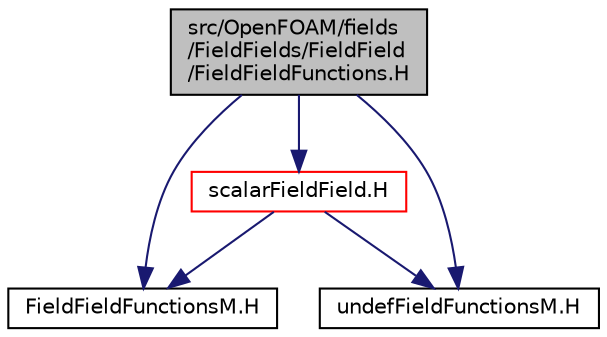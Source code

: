 digraph "src/OpenFOAM/fields/FieldFields/FieldField/FieldFieldFunctions.H"
{
  bgcolor="transparent";
  edge [fontname="Helvetica",fontsize="10",labelfontname="Helvetica",labelfontsize="10"];
  node [fontname="Helvetica",fontsize="10",shape=record];
  Node0 [label="src/OpenFOAM/fields\l/FieldFields/FieldField\l/FieldFieldFunctions.H",height=0.2,width=0.4,color="black", fillcolor="grey75", style="filled", fontcolor="black"];
  Node0 -> Node1 [color="midnightblue",fontsize="10",style="solid",fontname="Helvetica"];
  Node1 [label="scalarFieldField.H",height=0.2,width=0.4,color="red",URL="$a10217.html",tooltip="Specialisation of FieldField<T> for scalar. "];
  Node1 -> Node75 [color="midnightblue",fontsize="10",style="solid",fontname="Helvetica"];
  Node75 [label="FieldFieldFunctionsM.H",height=0.2,width=0.4,color="black",URL="$a10199.html",tooltip="High performance macro functions for Field<Type> algebra. These expand using either array element acc..."];
  Node1 -> Node76 [color="midnightblue",fontsize="10",style="solid",fontname="Helvetica"];
  Node76 [label="undefFieldFunctionsM.H",height=0.2,width=0.4,color="black",URL="$a10319.html"];
  Node0 -> Node75 [color="midnightblue",fontsize="10",style="solid",fontname="Helvetica"];
  Node0 -> Node76 [color="midnightblue",fontsize="10",style="solid",fontname="Helvetica"];
}
